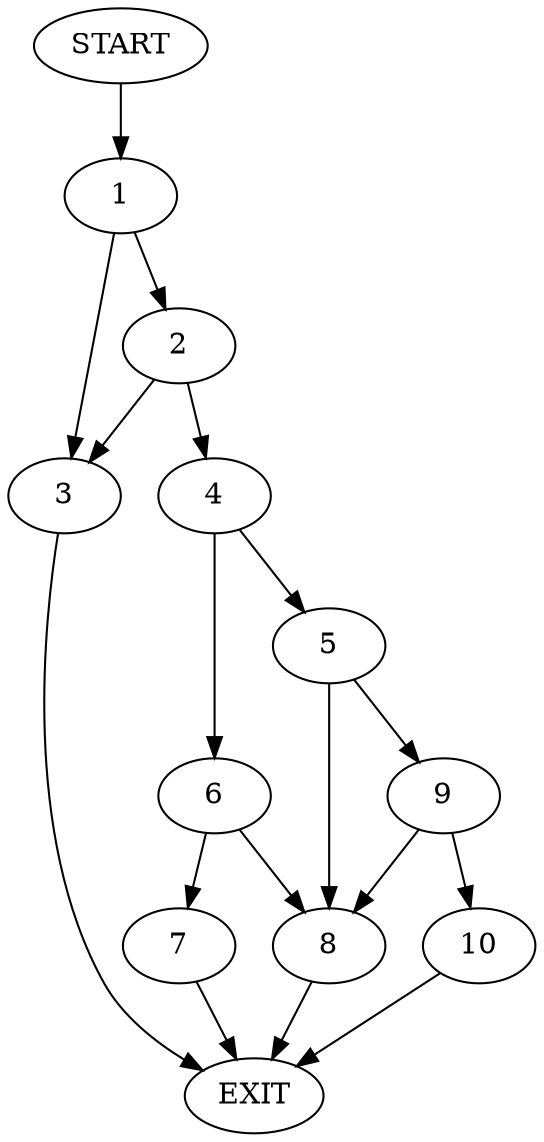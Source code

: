 digraph {
0 [label="START"]
11 [label="EXIT"]
0 -> 1
1 -> 2
1 -> 3
2 -> 4
2 -> 3
3 -> 11
4 -> 5
4 -> 6
6 -> 7
6 -> 8
5 -> 9
5 -> 8
8 -> 11
9 -> 10
9 -> 8
10 -> 11
7 -> 11
}
